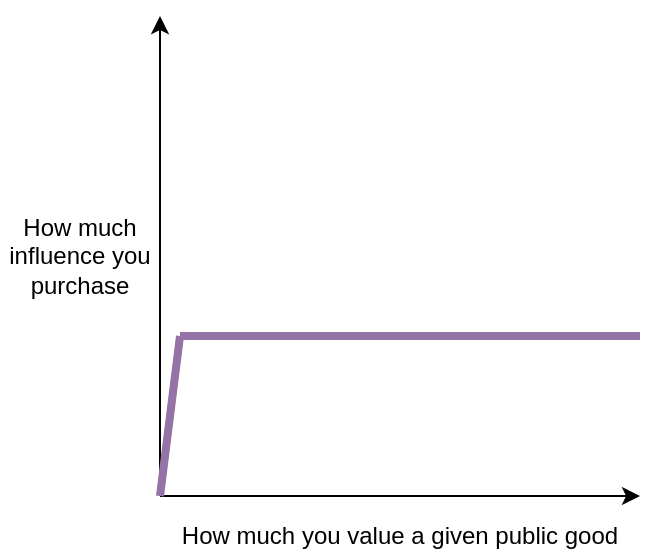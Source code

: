 <mxfile version="12.1.7" type="device" pages="1"><diagram id="NyftaixXLm07eKDHXyfI" name="Page-1"><mxGraphModel dx="1338" dy="802" grid="1" gridSize="10" guides="1" tooltips="1" connect="1" arrows="1" fold="1" page="1" pageScale="1" pageWidth="827" pageHeight="1169" math="0" shadow="0"><root><mxCell id="0"/><mxCell id="1" parent="0"/><mxCell id="f0ZMpMfEmDGZ767_jBLE-1" value="" style="endArrow=classic;html=1;endFill=1;" parent="1" edge="1"><mxGeometry width="50" height="50" relative="1" as="geometry"><mxPoint x="200" y="400" as="sourcePoint"/><mxPoint x="200" y="160" as="targetPoint"/></mxGeometry></mxCell><mxCell id="f0ZMpMfEmDGZ767_jBLE-2" value="" style="endArrow=classic;html=1;endFill=1;" parent="1" edge="1"><mxGeometry width="50" height="50" relative="1" as="geometry"><mxPoint x="200" y="400" as="sourcePoint"/><mxPoint x="440" y="400" as="targetPoint"/></mxGeometry></mxCell><mxCell id="f0ZMpMfEmDGZ767_jBLE-3" value="How much you value a given public good" style="text;html=1;strokeColor=none;fillColor=none;align=center;verticalAlign=middle;whiteSpace=wrap;rounded=0;" parent="1" vertex="1"><mxGeometry x="200" y="410" width="240" height="20" as="geometry"/></mxCell><mxCell id="f0ZMpMfEmDGZ767_jBLE-4" value="How much influence you purchase" style="text;html=1;strokeColor=none;fillColor=none;align=center;verticalAlign=middle;whiteSpace=wrap;rounded=0;" parent="1" vertex="1"><mxGeometry x="120" y="270" width="80" height="20" as="geometry"/></mxCell><mxCell id="f0ZMpMfEmDGZ767_jBLE-5" value="" style="endArrow=none;html=1;fillColor=#e1d5e7;strokeColor=#9673a6;strokeWidth=4;" parent="1" edge="1"><mxGeometry width="50" height="50" relative="1" as="geometry"><mxPoint x="200" y="400" as="sourcePoint"/><mxPoint x="210" y="320" as="targetPoint"/></mxGeometry></mxCell><mxCell id="f0ZMpMfEmDGZ767_jBLE-6" value="" style="endArrow=none;html=1;fillColor=#e1d5e7;strokeColor=#9673a6;strokeWidth=4;" parent="1" edge="1"><mxGeometry width="50" height="50" relative="1" as="geometry"><mxPoint x="210" y="320" as="sourcePoint"/><mxPoint x="440" y="320" as="targetPoint"/></mxGeometry></mxCell></root></mxGraphModel></diagram></mxfile>